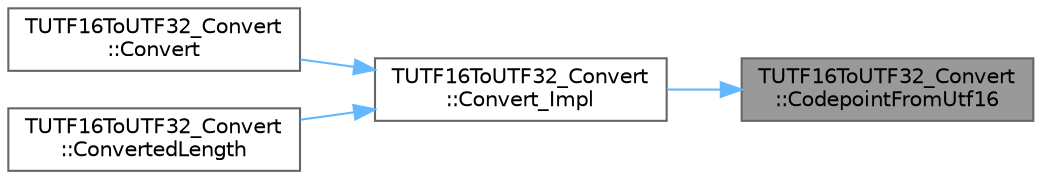 digraph "TUTF16ToUTF32_Convert::CodepointFromUtf16"
{
 // INTERACTIVE_SVG=YES
 // LATEX_PDF_SIZE
  bgcolor="transparent";
  edge [fontname=Helvetica,fontsize=10,labelfontname=Helvetica,labelfontsize=10];
  node [fontname=Helvetica,fontsize=10,shape=box,height=0.2,width=0.4];
  rankdir="RL";
  Node1 [id="Node000001",label="TUTF16ToUTF32_Convert\l::CodepointFromUtf16",height=0.2,width=0.4,color="gray40", fillcolor="grey60", style="filled", fontcolor="black",tooltip=" "];
  Node1 -> Node2 [id="edge1_Node000001_Node000002",dir="back",color="steelblue1",style="solid",tooltip=" "];
  Node2 [id="Node000002",label="TUTF16ToUTF32_Convert\l::Convert_Impl",height=0.2,width=0.4,color="grey40", fillcolor="white", style="filled",URL="$da/dd1/classTUTF16ToUTF32__Convert.html#a6cafd2b90d78ed35d85659994d33fbce",tooltip="Read Source string, converting the data from UTF-16 into UTF-32, and placing these in the Destination..."];
  Node2 -> Node3 [id="edge2_Node000002_Node000003",dir="back",color="steelblue1",style="solid",tooltip=" "];
  Node3 [id="Node000003",label="TUTF16ToUTF32_Convert\l::Convert",height=0.2,width=0.4,color="grey40", fillcolor="white", style="filled",URL="$da/dd1/classTUTF16ToUTF32__Convert.html#a22264e86c40bdde740724c7c53c01325",tooltip="Converts the UTF-16 string to UTF-32."];
  Node2 -> Node4 [id="edge3_Node000002_Node000004",dir="back",color="steelblue1",style="solid",tooltip=" "];
  Node4 [id="Node000004",label="TUTF16ToUTF32_Convert\l::ConvertedLength",height=0.2,width=0.4,color="grey40", fillcolor="white", style="filled",URL="$da/dd1/classTUTF16ToUTF32__Convert.html#ad1379878d4a0469a6eeff0017cb5a802",tooltip="Determines the length of the converted string."];
}
